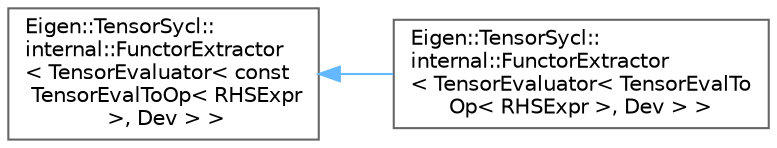 digraph "类继承关系图"
{
 // LATEX_PDF_SIZE
  bgcolor="transparent";
  edge [fontname=Helvetica,fontsize=10,labelfontname=Helvetica,labelfontsize=10];
  node [fontname=Helvetica,fontsize=10,shape=box,height=0.2,width=0.4];
  rankdir="LR";
  Node0 [id="Node000000",label="Eigen::TensorSycl::\linternal::FunctorExtractor\l\< TensorEvaluator\< const\l TensorEvalToOp\< RHSExpr\l \>, Dev \> \>",height=0.2,width=0.4,color="grey40", fillcolor="white", style="filled",URL="$struct_eigen_1_1_tensor_sycl_1_1internal_1_1_functor_extractor_3_01_tensor_evaluator_3_01const_00cb481c3699f8d4e5fa68dcbf0785993.html",tooltip=" "];
  Node0 -> Node1 [id="edge4803_Node000000_Node000001",dir="back",color="steelblue1",style="solid",tooltip=" "];
  Node1 [id="Node000001",label="Eigen::TensorSycl::\linternal::FunctorExtractor\l\< TensorEvaluator\< TensorEvalTo\lOp\< RHSExpr \>, Dev \> \>",height=0.2,width=0.4,color="grey40", fillcolor="white", style="filled",URL="$struct_eigen_1_1_tensor_sycl_1_1internal_1_1_functor_extractor_3_01_tensor_evaluator_3_01_tensor7896c82115c99c0cee70b3042a1b8761.html",tooltip=" "];
}
